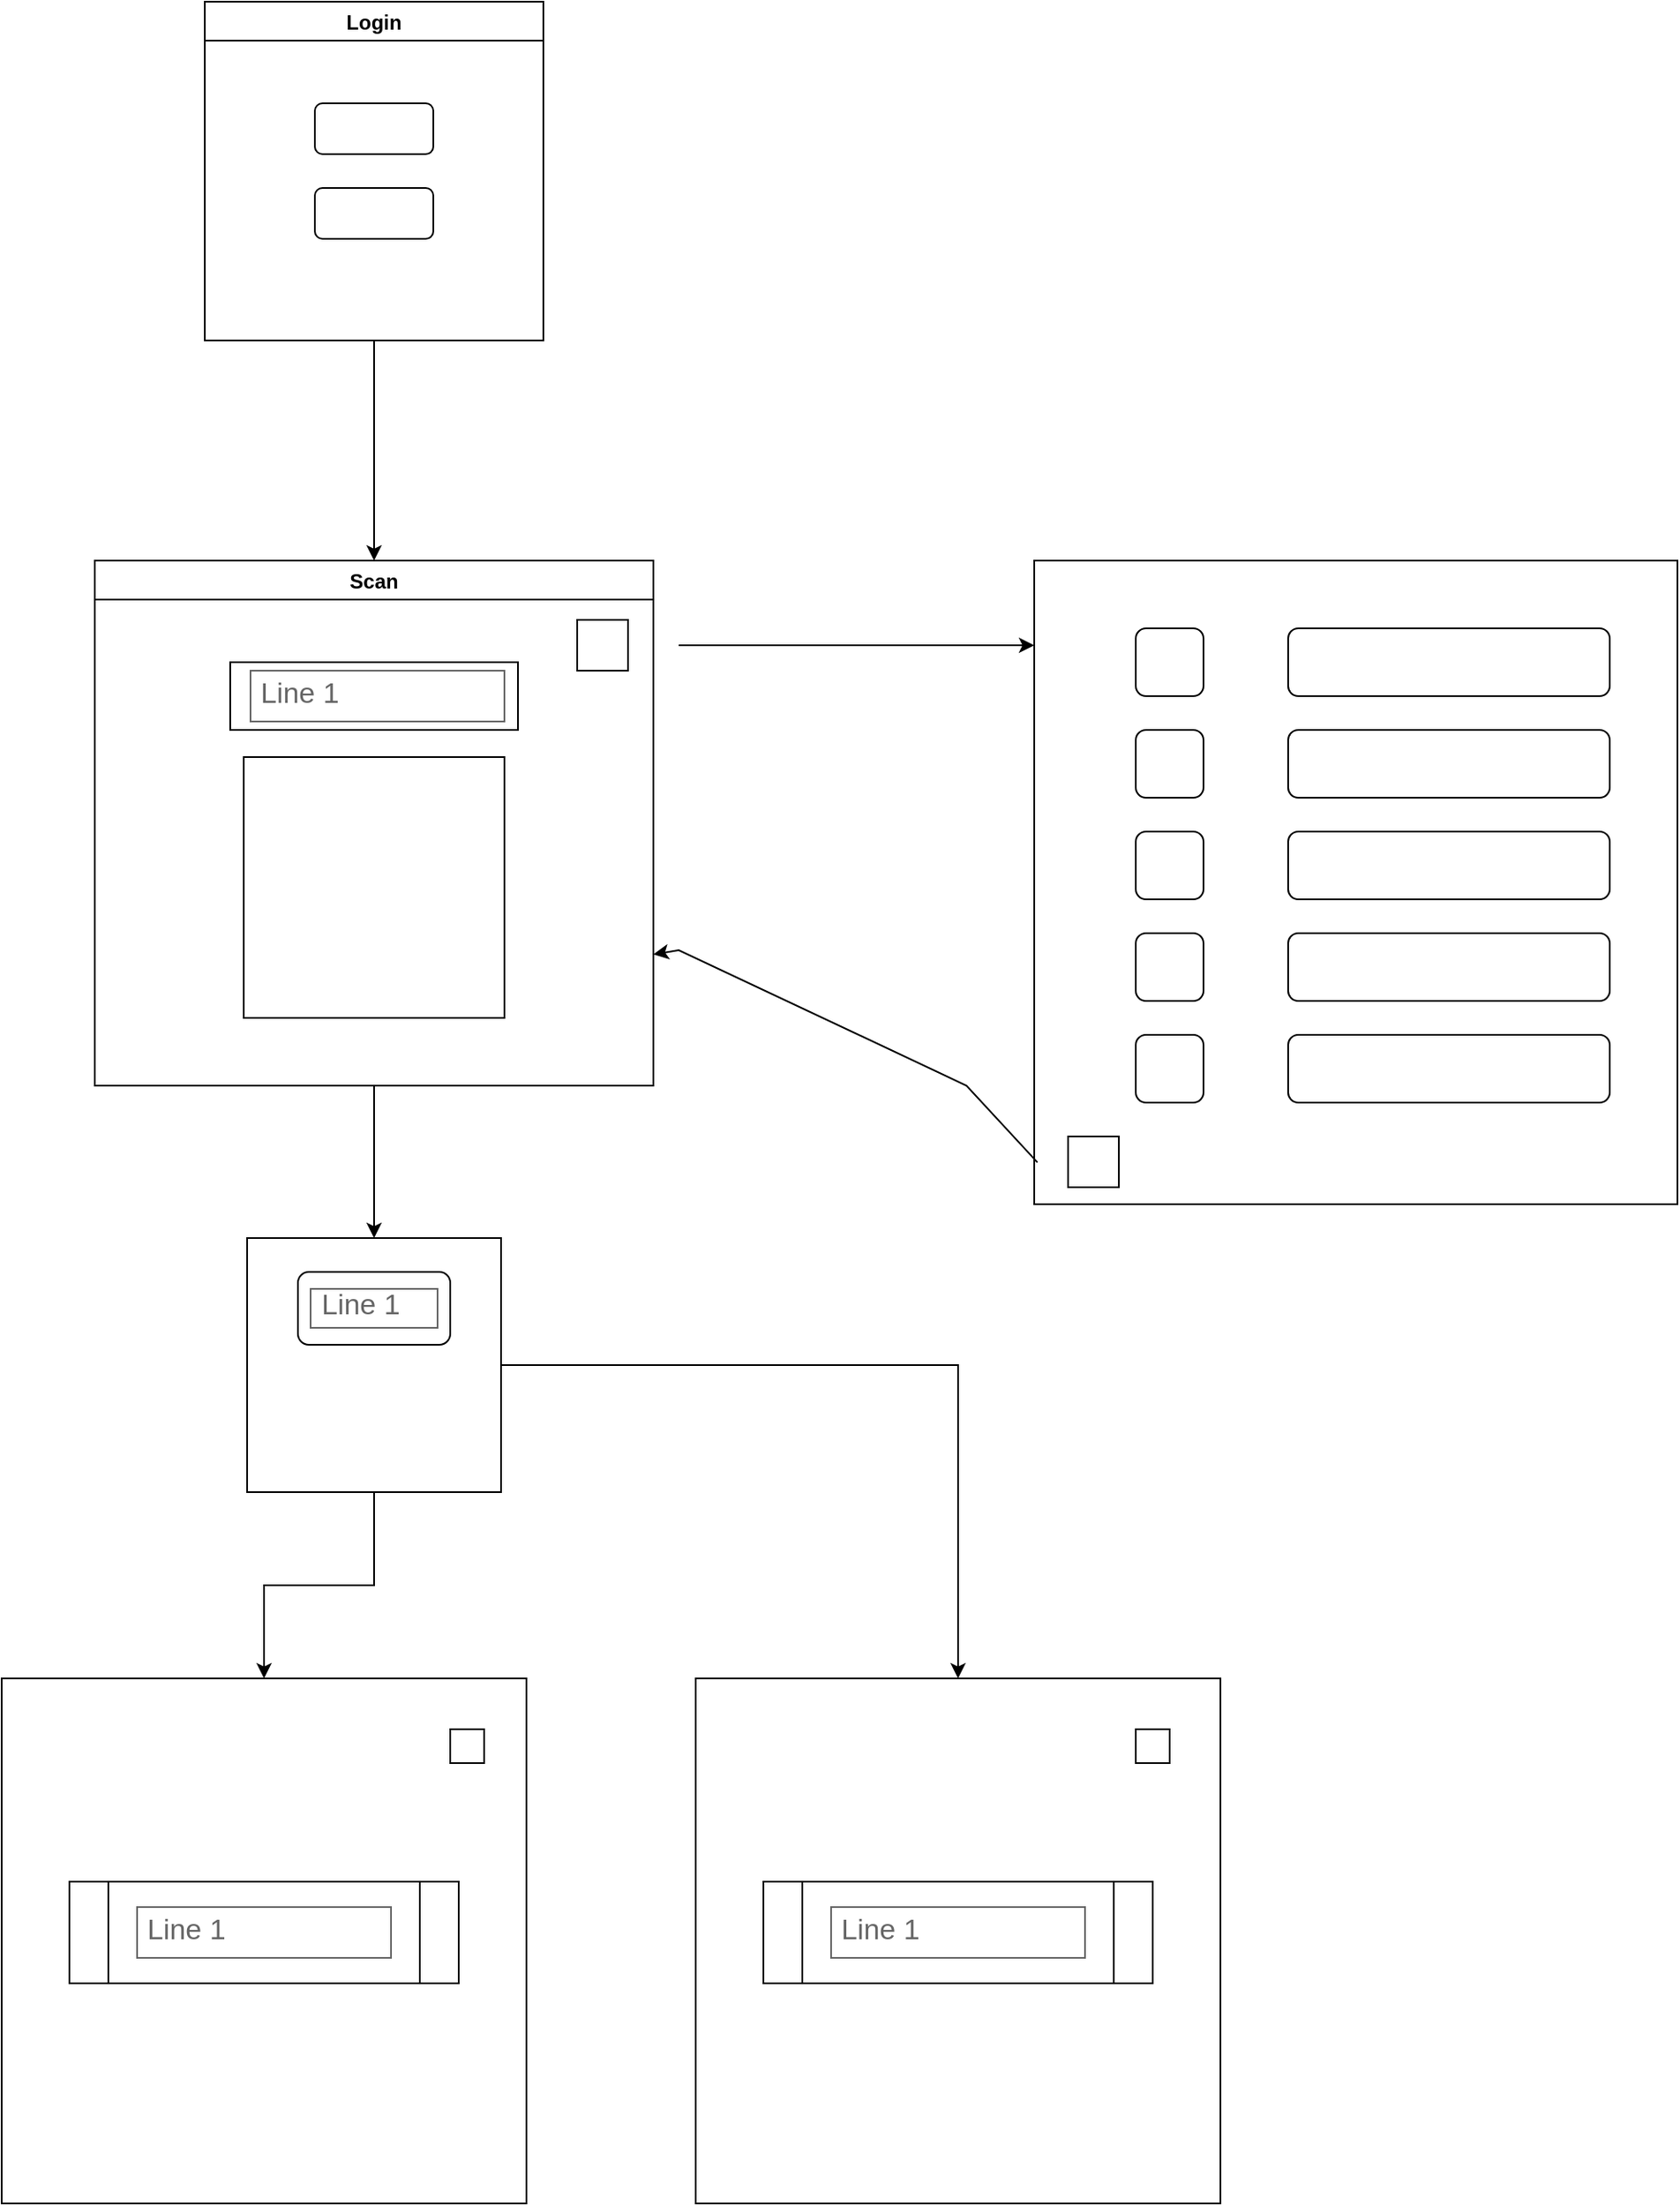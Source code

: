 <mxfile version="22.0.0" type="github">
  <diagram name="Página-1" id="TT5qz97o4cGSjBx9QpKi">
    <mxGraphModel dx="1434" dy="828" grid="1" gridSize="10" guides="1" tooltips="1" connect="1" arrows="1" fold="1" page="1" pageScale="1" pageWidth="1169" pageHeight="1654" math="0" shadow="0">
      <root>
        <mxCell id="0" />
        <mxCell id="1" parent="0" />
        <mxCell id="5mNYedqskk7XYPt0OUEE-12" style="edgeStyle=orthogonalEdgeStyle;rounded=0;orthogonalLoop=1;jettySize=auto;html=1;" parent="1" source="0NsyaldkPNiVFsZcGUSA-2" target="0NsyaldkPNiVFsZcGUSA-8" edge="1">
          <mxGeometry relative="1" as="geometry" />
        </mxCell>
        <mxCell id="0NsyaldkPNiVFsZcGUSA-2" value="Login" style="swimlane;" parent="1" vertex="1">
          <mxGeometry x="320" y="80" width="200" height="200" as="geometry" />
        </mxCell>
        <mxCell id="0NsyaldkPNiVFsZcGUSA-3" value="" style="rounded=1;whiteSpace=wrap;html=1;" parent="0NsyaldkPNiVFsZcGUSA-2" vertex="1">
          <mxGeometry x="65" y="60" width="70" height="30" as="geometry" />
        </mxCell>
        <mxCell id="0NsyaldkPNiVFsZcGUSA-5" value="" style="rounded=1;whiteSpace=wrap;html=1;" parent="0NsyaldkPNiVFsZcGUSA-2" vertex="1">
          <mxGeometry x="65" y="110" width="70" height="30" as="geometry" />
        </mxCell>
        <mxCell id="5mNYedqskk7XYPt0OUEE-29" value="" style="edgeStyle=orthogonalEdgeStyle;rounded=0;orthogonalLoop=1;jettySize=auto;html=1;" parent="1" source="0NsyaldkPNiVFsZcGUSA-8" target="5mNYedqskk7XYPt0OUEE-26" edge="1">
          <mxGeometry relative="1" as="geometry" />
        </mxCell>
        <mxCell id="0NsyaldkPNiVFsZcGUSA-8" value="Scan" style="swimlane;align=center;" parent="1" vertex="1">
          <mxGeometry x="255" y="410" width="330" height="310" as="geometry" />
        </mxCell>
        <mxCell id="0NsyaldkPNiVFsZcGUSA-9" value="" style="whiteSpace=wrap;html=1;aspect=fixed;" parent="0NsyaldkPNiVFsZcGUSA-8" vertex="1">
          <mxGeometry x="88" y="116" width="154" height="154" as="geometry" />
        </mxCell>
        <mxCell id="0NsyaldkPNiVFsZcGUSA-10" value="" style="rounded=0;whiteSpace=wrap;html=1;" parent="0NsyaldkPNiVFsZcGUSA-8" vertex="1">
          <mxGeometry x="80" y="60" width="170" height="40" as="geometry" />
        </mxCell>
        <mxCell id="5mNYedqskk7XYPt0OUEE-32" value="Line 1" style="strokeWidth=1;shadow=0;dashed=0;align=center;html=1;shape=mxgraph.mockup.text.textBox;fontColor=#666666;align=left;fontSize=17;spacingLeft=4;spacingTop=-3;whiteSpace=wrap;strokeColor=#666666;mainText=;fontFamily=Helvetica;" parent="0NsyaldkPNiVFsZcGUSA-8" vertex="1">
          <mxGeometry x="92" y="65" width="150" height="30" as="geometry" />
        </mxCell>
        <mxCell id="mhOIpyYrpb6HnBOFN_Ee-1" value="" style="whiteSpace=wrap;html=1;aspect=fixed;" vertex="1" parent="0NsyaldkPNiVFsZcGUSA-8">
          <mxGeometry x="285" y="35" width="30" height="30" as="geometry" />
        </mxCell>
        <mxCell id="5mNYedqskk7XYPt0OUEE-21" value="" style="whiteSpace=wrap;html=1;aspect=fixed;" parent="1" vertex="1">
          <mxGeometry x="200" y="1070" width="310" height="310" as="geometry" />
        </mxCell>
        <mxCell id="5mNYedqskk7XYPt0OUEE-22" value="" style="shape=process;whiteSpace=wrap;html=1;backgroundOutline=1;" parent="1" vertex="1">
          <mxGeometry x="240" y="1190" width="230" height="60" as="geometry" />
        </mxCell>
        <mxCell id="5mNYedqskk7XYPt0OUEE-15" value="" style="whiteSpace=wrap;html=1;aspect=fixed;" parent="1" vertex="1">
          <mxGeometry x="465" y="1100" width="20" height="20" as="geometry" />
        </mxCell>
        <mxCell id="5mNYedqskk7XYPt0OUEE-23" value="" style="whiteSpace=wrap;html=1;aspect=fixed;" parent="1" vertex="1">
          <mxGeometry x="610" y="1070" width="310" height="310" as="geometry" />
        </mxCell>
        <mxCell id="5mNYedqskk7XYPt0OUEE-24" value="" style="whiteSpace=wrap;html=1;aspect=fixed;" parent="1" vertex="1">
          <mxGeometry x="870" y="1100" width="20" height="20" as="geometry" />
        </mxCell>
        <mxCell id="5mNYedqskk7XYPt0OUEE-25" value="" style="shape=process;whiteSpace=wrap;html=1;backgroundOutline=1;" parent="1" vertex="1">
          <mxGeometry x="650" y="1190" width="230" height="60" as="geometry" />
        </mxCell>
        <mxCell id="5mNYedqskk7XYPt0OUEE-30" value="" style="edgeStyle=orthogonalEdgeStyle;rounded=0;orthogonalLoop=1;jettySize=auto;html=1;" parent="1" source="5mNYedqskk7XYPt0OUEE-26" target="5mNYedqskk7XYPt0OUEE-21" edge="1">
          <mxGeometry relative="1" as="geometry" />
        </mxCell>
        <mxCell id="5mNYedqskk7XYPt0OUEE-31" style="edgeStyle=orthogonalEdgeStyle;rounded=0;orthogonalLoop=1;jettySize=auto;html=1;" parent="1" source="5mNYedqskk7XYPt0OUEE-26" target="5mNYedqskk7XYPt0OUEE-23" edge="1">
          <mxGeometry relative="1" as="geometry" />
        </mxCell>
        <mxCell id="5mNYedqskk7XYPt0OUEE-26" value="" style="whiteSpace=wrap;html=1;aspect=fixed;" parent="1" vertex="1">
          <mxGeometry x="345" y="810" width="150" height="150" as="geometry" />
        </mxCell>
        <mxCell id="5mNYedqskk7XYPt0OUEE-28" value="" style="rounded=1;whiteSpace=wrap;html=1;" parent="1" vertex="1">
          <mxGeometry x="375" y="830" width="90" height="43" as="geometry" />
        </mxCell>
        <mxCell id="5mNYedqskk7XYPt0OUEE-33" value="Line 1" style="strokeWidth=1;shadow=0;dashed=0;align=center;html=1;shape=mxgraph.mockup.text.textBox;fontColor=#666666;align=left;fontSize=17;spacingLeft=4;spacingTop=-3;whiteSpace=wrap;strokeColor=#666666;mainText=" parent="1" vertex="1">
          <mxGeometry x="382.5" y="840" width="75" height="23" as="geometry" />
        </mxCell>
        <mxCell id="5mNYedqskk7XYPt0OUEE-34" value="Line 1" style="strokeWidth=1;shadow=0;dashed=0;align=center;html=1;shape=mxgraph.mockup.text.textBox;fontColor=#666666;align=left;fontSize=17;spacingLeft=4;spacingTop=-3;whiteSpace=wrap;strokeColor=#666666;mainText=" parent="1" vertex="1">
          <mxGeometry x="280" y="1205" width="150" height="30" as="geometry" />
        </mxCell>
        <mxCell id="5mNYedqskk7XYPt0OUEE-35" value="Line 1" style="strokeWidth=1;shadow=0;dashed=0;align=center;html=1;shape=mxgraph.mockup.text.textBox;fontColor=#666666;align=left;fontSize=17;spacingLeft=4;spacingTop=-3;whiteSpace=wrap;strokeColor=#666666;mainText=" parent="1" vertex="1">
          <mxGeometry x="690" y="1205" width="150" height="30" as="geometry" />
        </mxCell>
        <mxCell id="mhOIpyYrpb6HnBOFN_Ee-3" value="" style="endArrow=classic;html=1;rounded=0;" edge="1" parent="1">
          <mxGeometry width="50" height="50" relative="1" as="geometry">
            <mxPoint x="600" y="460" as="sourcePoint" />
            <mxPoint x="810" y="460" as="targetPoint" />
          </mxGeometry>
        </mxCell>
        <mxCell id="mhOIpyYrpb6HnBOFN_Ee-10" value="" style="whiteSpace=wrap;html=1;aspect=fixed;" vertex="1" parent="1">
          <mxGeometry x="810" y="410" width="380" height="380" as="geometry" />
        </mxCell>
        <mxCell id="mhOIpyYrpb6HnBOFN_Ee-11" value="" style="rounded=1;whiteSpace=wrap;html=1;" vertex="1" parent="1">
          <mxGeometry x="960" y="450" width="190" height="40" as="geometry" />
        </mxCell>
        <mxCell id="mhOIpyYrpb6HnBOFN_Ee-12" value="" style="rounded=1;whiteSpace=wrap;html=1;" vertex="1" parent="1">
          <mxGeometry x="870" y="450" width="40" height="40" as="geometry" />
        </mxCell>
        <mxCell id="mhOIpyYrpb6HnBOFN_Ee-13" value="" style="rounded=1;whiteSpace=wrap;html=1;" vertex="1" parent="1">
          <mxGeometry x="960" y="510" width="190" height="40" as="geometry" />
        </mxCell>
        <mxCell id="mhOIpyYrpb6HnBOFN_Ee-14" value="" style="rounded=1;whiteSpace=wrap;html=1;" vertex="1" parent="1">
          <mxGeometry x="870" y="510" width="40" height="40" as="geometry" />
        </mxCell>
        <mxCell id="mhOIpyYrpb6HnBOFN_Ee-15" value="" style="rounded=1;whiteSpace=wrap;html=1;" vertex="1" parent="1">
          <mxGeometry x="960" y="570" width="190" height="40" as="geometry" />
        </mxCell>
        <mxCell id="mhOIpyYrpb6HnBOFN_Ee-16" value="" style="rounded=1;whiteSpace=wrap;html=1;" vertex="1" parent="1">
          <mxGeometry x="870" y="570" width="40" height="40" as="geometry" />
        </mxCell>
        <mxCell id="mhOIpyYrpb6HnBOFN_Ee-17" value="" style="rounded=1;whiteSpace=wrap;html=1;" vertex="1" parent="1">
          <mxGeometry x="870" y="630" width="40" height="40" as="geometry" />
        </mxCell>
        <mxCell id="mhOIpyYrpb6HnBOFN_Ee-18" value="" style="rounded=1;whiteSpace=wrap;html=1;" vertex="1" parent="1">
          <mxGeometry x="960" y="630" width="190" height="40" as="geometry" />
        </mxCell>
        <mxCell id="mhOIpyYrpb6HnBOFN_Ee-20" value="" style="rounded=1;whiteSpace=wrap;html=1;" vertex="1" parent="1">
          <mxGeometry x="960" y="690" width="190" height="40" as="geometry" />
        </mxCell>
        <mxCell id="mhOIpyYrpb6HnBOFN_Ee-21" value="" style="rounded=1;whiteSpace=wrap;html=1;" vertex="1" parent="1">
          <mxGeometry x="870" y="690" width="40" height="40" as="geometry" />
        </mxCell>
        <mxCell id="mhOIpyYrpb6HnBOFN_Ee-22" value="" style="rounded=0;whiteSpace=wrap;html=1;" vertex="1" parent="1">
          <mxGeometry x="830" y="750" width="30" height="30" as="geometry" />
        </mxCell>
        <mxCell id="mhOIpyYrpb6HnBOFN_Ee-24" value="" style="endArrow=classic;html=1;rounded=0;exitX=0.005;exitY=0.935;exitDx=0;exitDy=0;exitPerimeter=0;entryX=1;entryY=0.75;entryDx=0;entryDy=0;" edge="1" parent="1" source="mhOIpyYrpb6HnBOFN_Ee-10" target="0NsyaldkPNiVFsZcGUSA-8">
          <mxGeometry width="50" height="50" relative="1" as="geometry">
            <mxPoint x="800" y="760" as="sourcePoint" />
            <mxPoint x="740" y="700" as="targetPoint" />
            <Array as="points">
              <mxPoint x="770" y="720" />
              <mxPoint x="600" y="640" />
            </Array>
          </mxGeometry>
        </mxCell>
      </root>
    </mxGraphModel>
  </diagram>
</mxfile>
